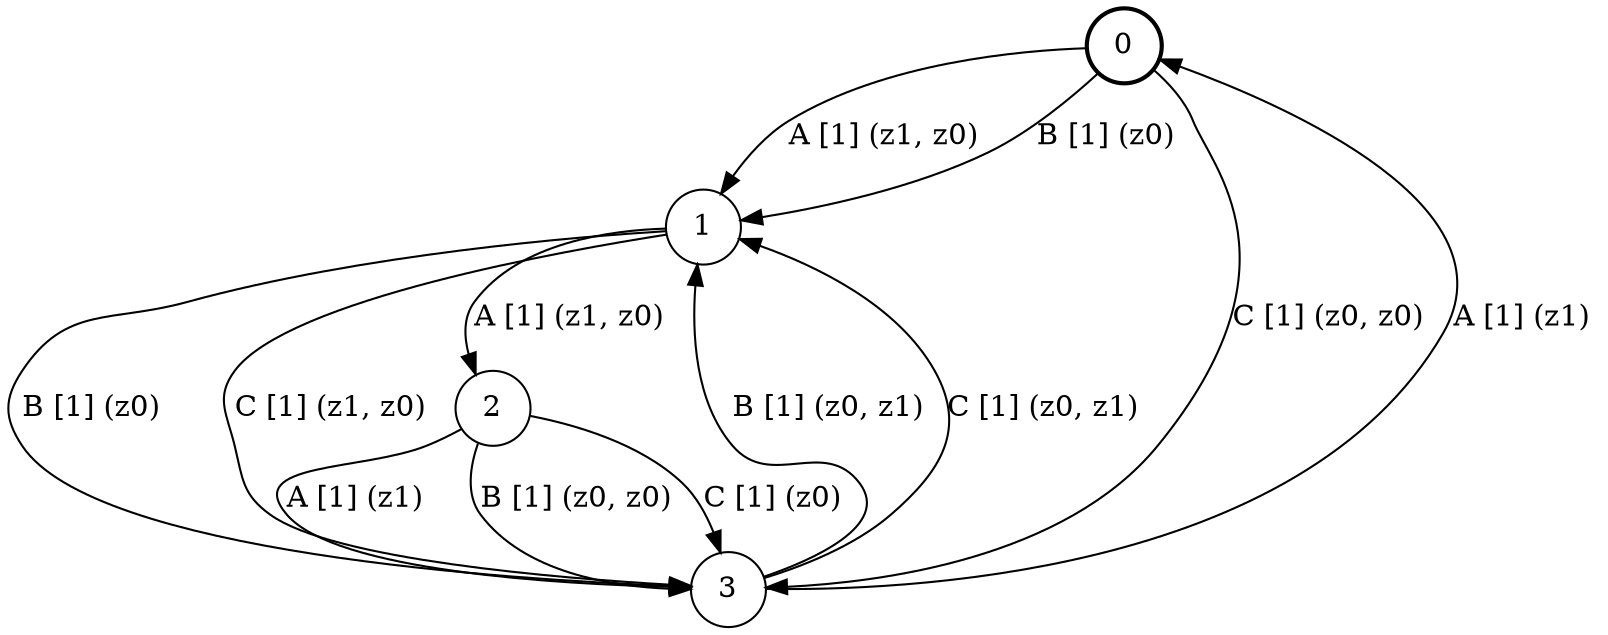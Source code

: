 # generated file, don't try to modify
# command: dot -Tpng <filename> > tree.png
digraph Automaton {
    node [shape = circle];
    0 [style = "bold"];
    0 -> 1 [label = "A [1] (z1, z0) "];
    0 -> 1 [label = "B [1] (z0) "];
    0 -> 3 [label = "C [1] (z0, z0) "];
    1 -> 2 [label = "A [1] (z1, z0) "];
    1 -> 3 [label = "B [1] (z0) "];
    1 -> 3 [label = "C [1] (z1, z0) "];
    2 -> 3 [label = "A [1] (z1) "];
    2 -> 3 [label = "B [1] (z0, z0) "];
    2 -> 3 [label = "C [1] (z0) "];
    3 -> 0 [label = "A [1] (z1) "];
    3 -> 1 [label = "B [1] (z0, z1) "];
    3 -> 1 [label = "C [1] (z0, z1) "];
}
